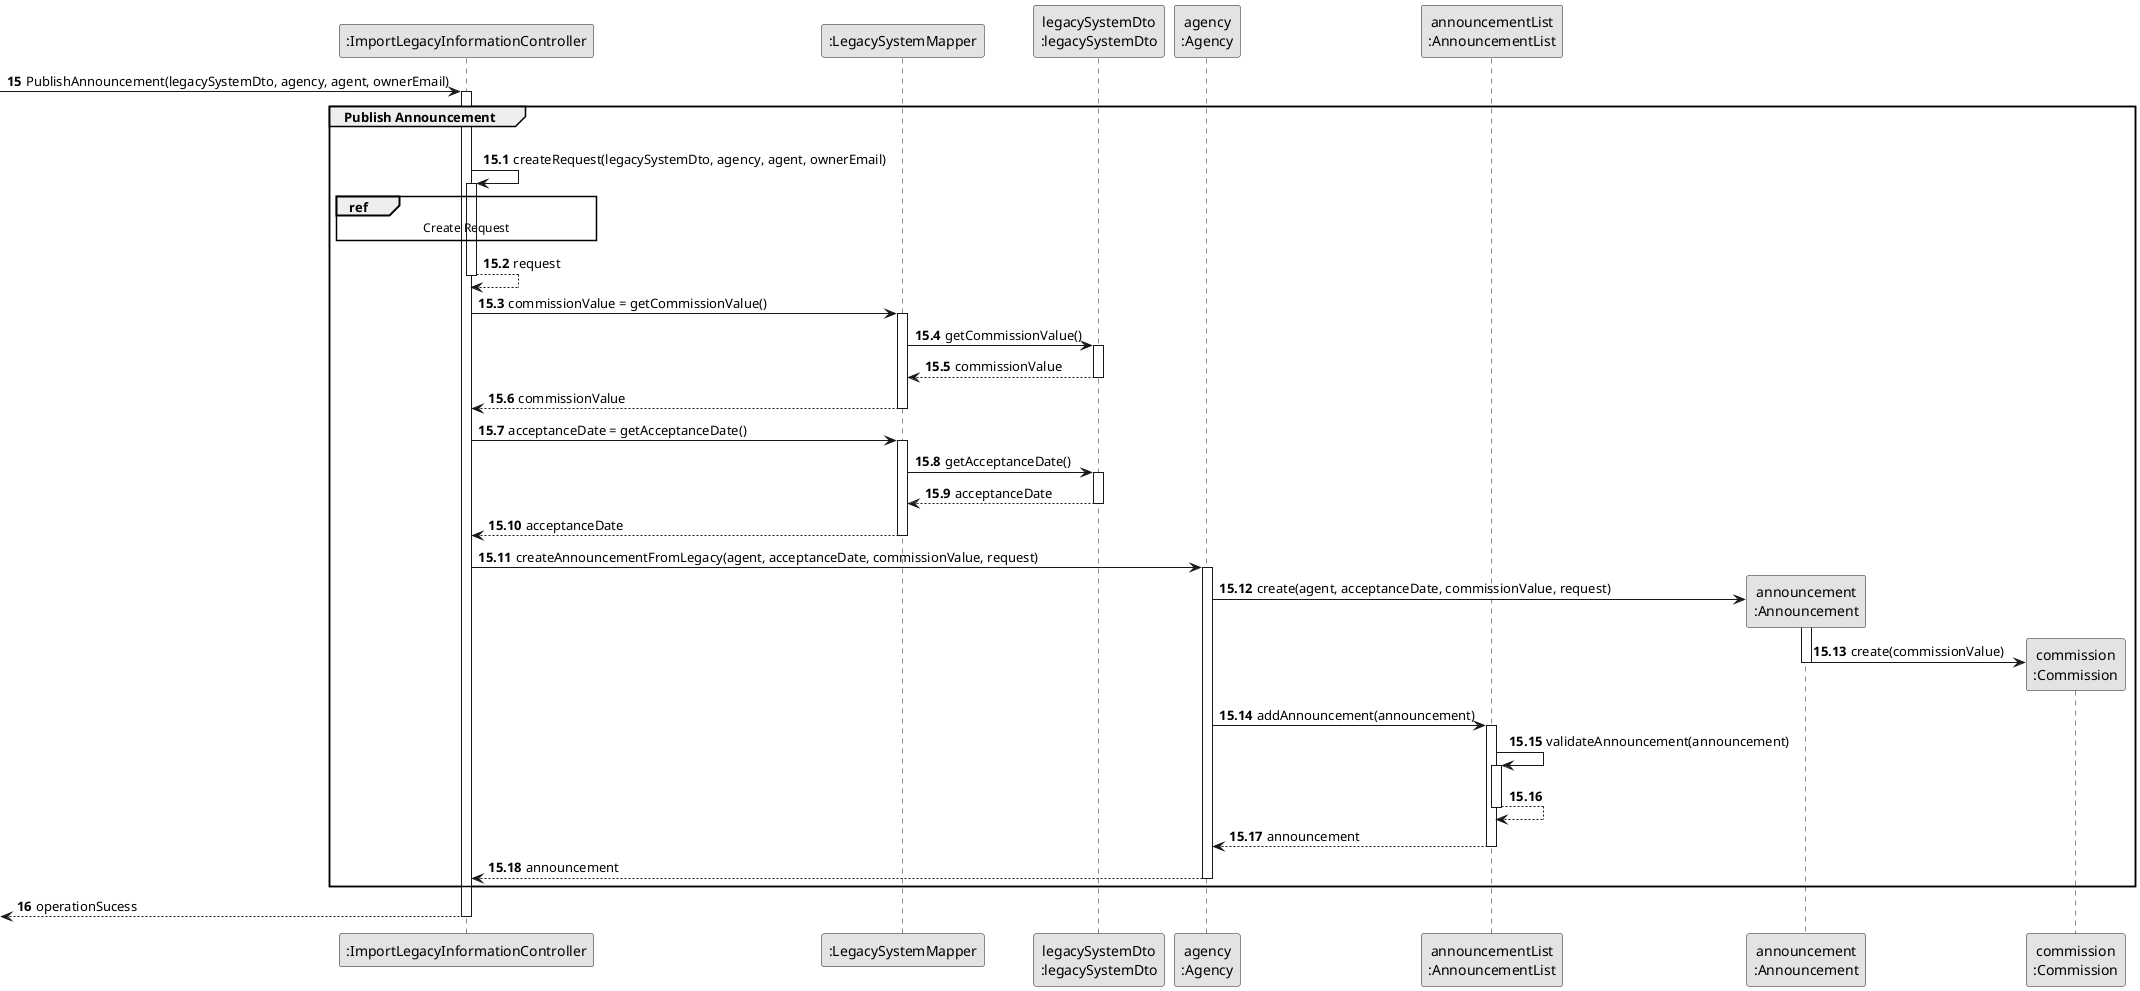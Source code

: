 @startuml
skinparam monochrome true
skinparam packageStyle rectangle
skinparam shANNOUNCEowing false\

participant ":ImportLegacyInformationController" as CTRL
participant ":LegacySystemMapper" as MAPPER
participant "legacySystemDto\n:legacySystemDto" as DTO
participant "agency\n:Agency" as AGENCY
participant "announcementList\n:AnnouncementList" as LIST
participant "announcement\n:Announcement" as ANNOUNCE
participant "commission\n:Commission" as COMMISSION

    'MUDAR O AUTONUMBER

    autonumber 15

     -> CTRL : PublishAnnouncement(legacySystemDto, agency, agent, ownerEmail)
    activate CTRL

    autonumber 15.1

    group Publish Announcement

    |||
    CTRL -> CTRL : createRequest(legacySystemDto, agency, agent, ownerEmail)
    activate CTRL

    ref over CTRL
        Create Request
    end ref

        CTRL --> CTRL : request
    deactivate CTRL

    CTRL -> MAPPER : commissionValue = getCommissionValue()
    activate MAPPER

        MAPPER -> DTO : getCommissionValue()
        activate DTO

            DTO --> MAPPER : commissionValue
        deactivate DTO

        MAPPER --> CTRL : commissionValue
    deactivate MAPPER

    CTRL -> MAPPER : acceptanceDate = getAcceptanceDate()
    activate MAPPER

        MAPPER -> DTO : getAcceptanceDate()
        activate DTO

            DTO --> MAPPER : acceptanceDate
        deactivate DTO

        MAPPER --> CTRL : acceptanceDate
    deactivate MAPPER


    CTRL -> AGENCY : createAnnouncementFromLegacy(agent, acceptanceDate, commissionValue, request)
    activate AGENCY

        AGENCY -> ANNOUNCE**: create(agent, acceptanceDate, commissionValue, request)
        activate ANNOUNCE

        ANNOUNCE -> COMMISSION** : create(commissionValue)
     deactivate ANNOUNCE

    AGENCY -> LIST: addAnnouncement(announcement)
    activate LIST

        LIST -> LIST: validateAnnouncement(announcement)
        activate LIST
            LIST --> LIST
        deactivate LIST

        LIST --> AGENCY : announcement
    deactivate LIST

        AGENCY --> CTRL : announcement
    deactivate  AGENCY

    end group

autonumber 16

    <-- CTRL : operationSucess
    deactivate CTRL

@enduml